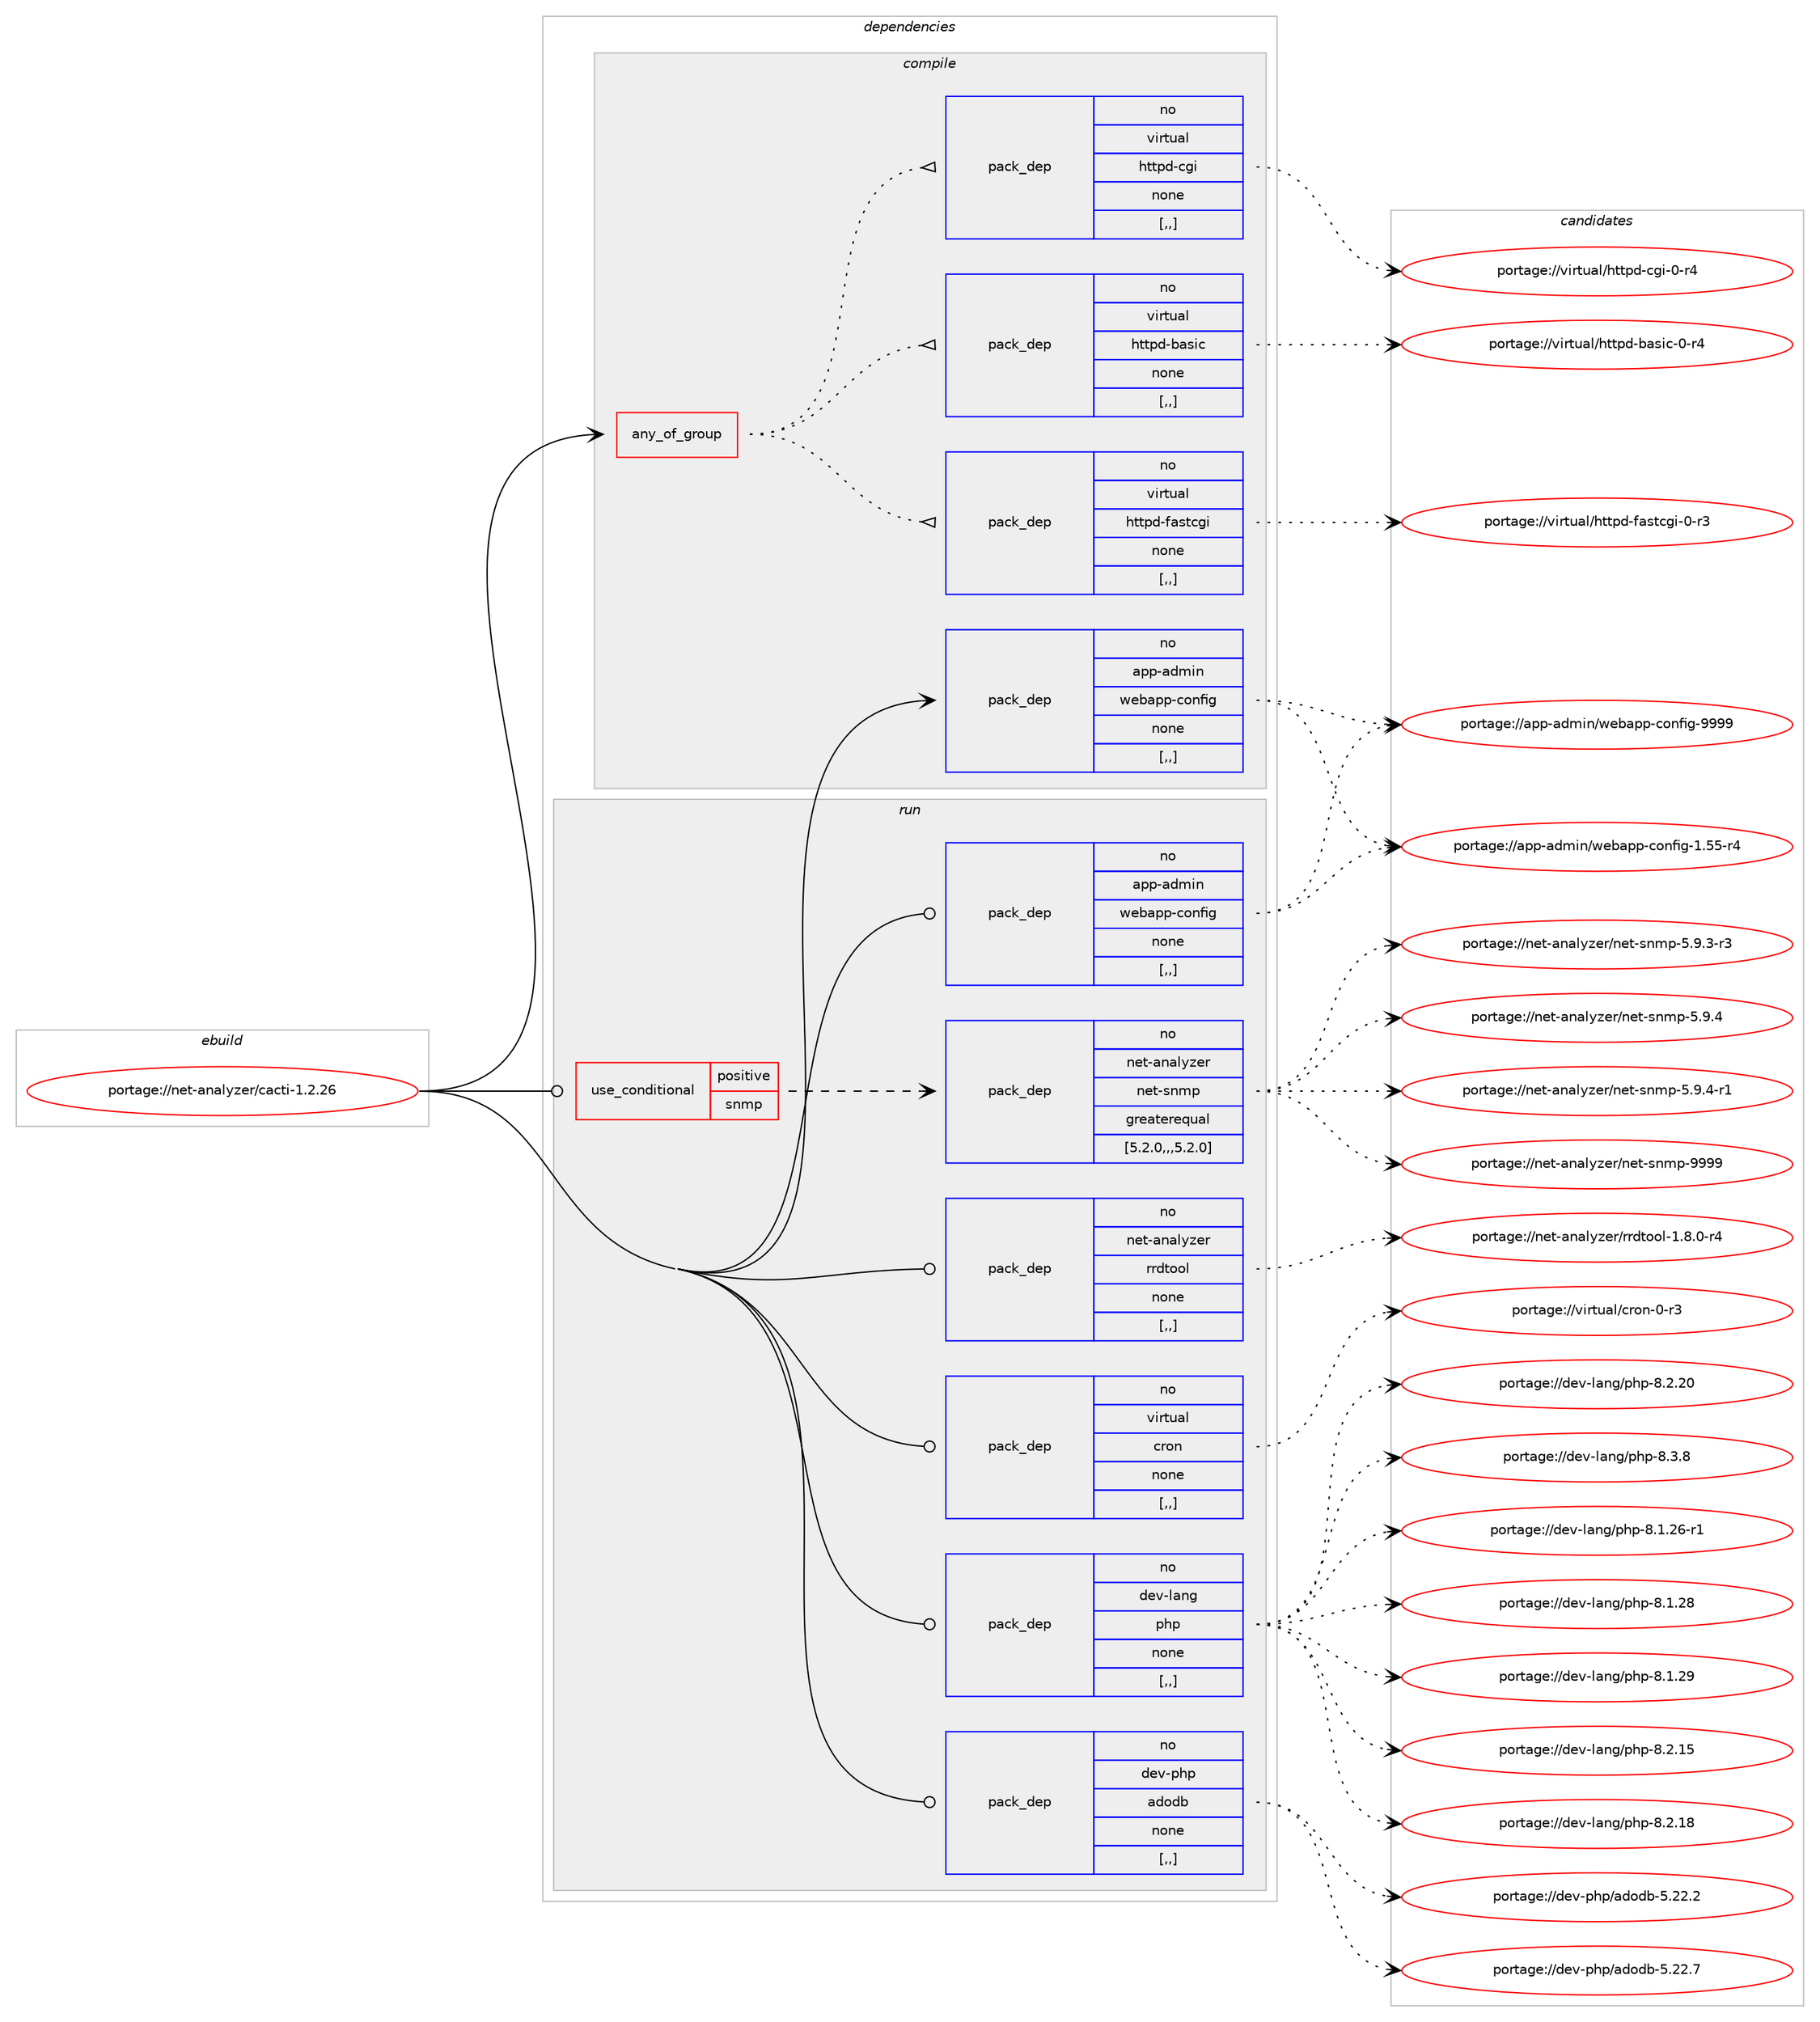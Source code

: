 digraph prolog {

# *************
# Graph options
# *************

newrank=true;
concentrate=true;
compound=true;
graph [rankdir=LR,fontname=Helvetica,fontsize=10,ranksep=1.5];#, ranksep=2.5, nodesep=0.2];
edge  [arrowhead=vee];
node  [fontname=Helvetica,fontsize=10];

# **********
# The ebuild
# **********

subgraph cluster_leftcol {
color=gray;
rank=same;
label=<<i>ebuild</i>>;
id [label="portage://net-analyzer/cacti-1.2.26", color=red, width=4, href="../net-analyzer/cacti-1.2.26.svg"];
}

# ****************
# The dependencies
# ****************

subgraph cluster_midcol {
color=gray;
label=<<i>dependencies</i>>;
subgraph cluster_compile {
fillcolor="#eeeeee";
style=filled;
label=<<i>compile</i>>;
subgraph any2324 {
dependency328599 [label=<<TABLE BORDER="0" CELLBORDER="1" CELLSPACING="0" CELLPADDING="4"><TR><TD CELLPADDING="10">any_of_group</TD></TR></TABLE>>, shape=none, color=red];subgraph pack241601 {
dependency328600 [label=<<TABLE BORDER="0" CELLBORDER="1" CELLSPACING="0" CELLPADDING="4" WIDTH="220"><TR><TD ROWSPAN="6" CELLPADDING="30">pack_dep</TD></TR><TR><TD WIDTH="110">no</TD></TR><TR><TD>virtual</TD></TR><TR><TD>httpd-basic</TD></TR><TR><TD>none</TD></TR><TR><TD>[,,]</TD></TR></TABLE>>, shape=none, color=blue];
}
dependency328599:e -> dependency328600:w [weight=20,style="dotted",arrowhead="oinv"];
subgraph pack241602 {
dependency328601 [label=<<TABLE BORDER="0" CELLBORDER="1" CELLSPACING="0" CELLPADDING="4" WIDTH="220"><TR><TD ROWSPAN="6" CELLPADDING="30">pack_dep</TD></TR><TR><TD WIDTH="110">no</TD></TR><TR><TD>virtual</TD></TR><TR><TD>httpd-cgi</TD></TR><TR><TD>none</TD></TR><TR><TD>[,,]</TD></TR></TABLE>>, shape=none, color=blue];
}
dependency328599:e -> dependency328601:w [weight=20,style="dotted",arrowhead="oinv"];
subgraph pack241603 {
dependency328602 [label=<<TABLE BORDER="0" CELLBORDER="1" CELLSPACING="0" CELLPADDING="4" WIDTH="220"><TR><TD ROWSPAN="6" CELLPADDING="30">pack_dep</TD></TR><TR><TD WIDTH="110">no</TD></TR><TR><TD>virtual</TD></TR><TR><TD>httpd-fastcgi</TD></TR><TR><TD>none</TD></TR><TR><TD>[,,]</TD></TR></TABLE>>, shape=none, color=blue];
}
dependency328599:e -> dependency328602:w [weight=20,style="dotted",arrowhead="oinv"];
}
id:e -> dependency328599:w [weight=20,style="solid",arrowhead="vee"];
subgraph pack241604 {
dependency328603 [label=<<TABLE BORDER="0" CELLBORDER="1" CELLSPACING="0" CELLPADDING="4" WIDTH="220"><TR><TD ROWSPAN="6" CELLPADDING="30">pack_dep</TD></TR><TR><TD WIDTH="110">no</TD></TR><TR><TD>app-admin</TD></TR><TR><TD>webapp-config</TD></TR><TR><TD>none</TD></TR><TR><TD>[,,]</TD></TR></TABLE>>, shape=none, color=blue];
}
id:e -> dependency328603:w [weight=20,style="solid",arrowhead="vee"];
}
subgraph cluster_compileandrun {
fillcolor="#eeeeee";
style=filled;
label=<<i>compile and run</i>>;
}
subgraph cluster_run {
fillcolor="#eeeeee";
style=filled;
label=<<i>run</i>>;
subgraph cond84506 {
dependency328604 [label=<<TABLE BORDER="0" CELLBORDER="1" CELLSPACING="0" CELLPADDING="4"><TR><TD ROWSPAN="3" CELLPADDING="10">use_conditional</TD></TR><TR><TD>positive</TD></TR><TR><TD>snmp</TD></TR></TABLE>>, shape=none, color=red];
subgraph pack241605 {
dependency328605 [label=<<TABLE BORDER="0" CELLBORDER="1" CELLSPACING="0" CELLPADDING="4" WIDTH="220"><TR><TD ROWSPAN="6" CELLPADDING="30">pack_dep</TD></TR><TR><TD WIDTH="110">no</TD></TR><TR><TD>net-analyzer</TD></TR><TR><TD>net-snmp</TD></TR><TR><TD>greaterequal</TD></TR><TR><TD>[5.2.0,,,5.2.0]</TD></TR></TABLE>>, shape=none, color=blue];
}
dependency328604:e -> dependency328605:w [weight=20,style="dashed",arrowhead="vee"];
}
id:e -> dependency328604:w [weight=20,style="solid",arrowhead="odot"];
subgraph pack241606 {
dependency328606 [label=<<TABLE BORDER="0" CELLBORDER="1" CELLSPACING="0" CELLPADDING="4" WIDTH="220"><TR><TD ROWSPAN="6" CELLPADDING="30">pack_dep</TD></TR><TR><TD WIDTH="110">no</TD></TR><TR><TD>app-admin</TD></TR><TR><TD>webapp-config</TD></TR><TR><TD>none</TD></TR><TR><TD>[,,]</TD></TR></TABLE>>, shape=none, color=blue];
}
id:e -> dependency328606:w [weight=20,style="solid",arrowhead="odot"];
subgraph pack241607 {
dependency328607 [label=<<TABLE BORDER="0" CELLBORDER="1" CELLSPACING="0" CELLPADDING="4" WIDTH="220"><TR><TD ROWSPAN="6" CELLPADDING="30">pack_dep</TD></TR><TR><TD WIDTH="110">no</TD></TR><TR><TD>dev-lang</TD></TR><TR><TD>php</TD></TR><TR><TD>none</TD></TR><TR><TD>[,,]</TD></TR></TABLE>>, shape=none, color=blue];
}
id:e -> dependency328607:w [weight=20,style="solid",arrowhead="odot"];
subgraph pack241608 {
dependency328608 [label=<<TABLE BORDER="0" CELLBORDER="1" CELLSPACING="0" CELLPADDING="4" WIDTH="220"><TR><TD ROWSPAN="6" CELLPADDING="30">pack_dep</TD></TR><TR><TD WIDTH="110">no</TD></TR><TR><TD>dev-php</TD></TR><TR><TD>adodb</TD></TR><TR><TD>none</TD></TR><TR><TD>[,,]</TD></TR></TABLE>>, shape=none, color=blue];
}
id:e -> dependency328608:w [weight=20,style="solid",arrowhead="odot"];
subgraph pack241609 {
dependency328609 [label=<<TABLE BORDER="0" CELLBORDER="1" CELLSPACING="0" CELLPADDING="4" WIDTH="220"><TR><TD ROWSPAN="6" CELLPADDING="30">pack_dep</TD></TR><TR><TD WIDTH="110">no</TD></TR><TR><TD>net-analyzer</TD></TR><TR><TD>rrdtool</TD></TR><TR><TD>none</TD></TR><TR><TD>[,,]</TD></TR></TABLE>>, shape=none, color=blue];
}
id:e -> dependency328609:w [weight=20,style="solid",arrowhead="odot"];
subgraph pack241610 {
dependency328610 [label=<<TABLE BORDER="0" CELLBORDER="1" CELLSPACING="0" CELLPADDING="4" WIDTH="220"><TR><TD ROWSPAN="6" CELLPADDING="30">pack_dep</TD></TR><TR><TD WIDTH="110">no</TD></TR><TR><TD>virtual</TD></TR><TR><TD>cron</TD></TR><TR><TD>none</TD></TR><TR><TD>[,,]</TD></TR></TABLE>>, shape=none, color=blue];
}
id:e -> dependency328610:w [weight=20,style="solid",arrowhead="odot"];
}
}

# **************
# The candidates
# **************

subgraph cluster_choices {
rank=same;
color=gray;
label=<<i>candidates</i>>;

subgraph choice241601 {
color=black;
nodesep=1;
choice11810511411611797108471041161161121004598971151059945484511452 [label="portage://virtual/httpd-basic-0-r4", color=red, width=4,href="../virtual/httpd-basic-0-r4.svg"];
dependency328600:e -> choice11810511411611797108471041161161121004598971151059945484511452:w [style=dotted,weight="100"];
}
subgraph choice241602 {
color=black;
nodesep=1;
choice1181051141161179710847104116116112100459910310545484511452 [label="portage://virtual/httpd-cgi-0-r4", color=red, width=4,href="../virtual/httpd-cgi-0-r4.svg"];
dependency328601:e -> choice1181051141161179710847104116116112100459910310545484511452:w [style=dotted,weight="100"];
}
subgraph choice241603 {
color=black;
nodesep=1;
choice118105114116117971084710411611611210045102971151169910310545484511451 [label="portage://virtual/httpd-fastcgi-0-r3", color=red, width=4,href="../virtual/httpd-fastcgi-0-r3.svg"];
dependency328602:e -> choice118105114116117971084710411611611210045102971151169910310545484511451:w [style=dotted,weight="100"];
}
subgraph choice241604 {
color=black;
nodesep=1;
choice971121124597100109105110471191019897112112459911111010210510345494653534511452 [label="portage://app-admin/webapp-config-1.55-r4", color=red, width=4,href="../app-admin/webapp-config-1.55-r4.svg"];
choice97112112459710010910511047119101989711211245991111101021051034557575757 [label="portage://app-admin/webapp-config-9999", color=red, width=4,href="../app-admin/webapp-config-9999.svg"];
dependency328603:e -> choice971121124597100109105110471191019897112112459911111010210510345494653534511452:w [style=dotted,weight="100"];
dependency328603:e -> choice97112112459710010910511047119101989711211245991111101021051034557575757:w [style=dotted,weight="100"];
}
subgraph choice241605 {
color=black;
nodesep=1;
choice11010111645971109710812112210111447110101116451151101091124553465746514511451 [label="portage://net-analyzer/net-snmp-5.9.3-r3", color=red, width=4,href="../net-analyzer/net-snmp-5.9.3-r3.svg"];
choice1101011164597110971081211221011144711010111645115110109112455346574652 [label="portage://net-analyzer/net-snmp-5.9.4", color=red, width=4,href="../net-analyzer/net-snmp-5.9.4.svg"];
choice11010111645971109710812112210111447110101116451151101091124553465746524511449 [label="portage://net-analyzer/net-snmp-5.9.4-r1", color=red, width=4,href="../net-analyzer/net-snmp-5.9.4-r1.svg"];
choice11010111645971109710812112210111447110101116451151101091124557575757 [label="portage://net-analyzer/net-snmp-9999", color=red, width=4,href="../net-analyzer/net-snmp-9999.svg"];
dependency328605:e -> choice11010111645971109710812112210111447110101116451151101091124553465746514511451:w [style=dotted,weight="100"];
dependency328605:e -> choice1101011164597110971081211221011144711010111645115110109112455346574652:w [style=dotted,weight="100"];
dependency328605:e -> choice11010111645971109710812112210111447110101116451151101091124553465746524511449:w [style=dotted,weight="100"];
dependency328605:e -> choice11010111645971109710812112210111447110101116451151101091124557575757:w [style=dotted,weight="100"];
}
subgraph choice241606 {
color=black;
nodesep=1;
choice971121124597100109105110471191019897112112459911111010210510345494653534511452 [label="portage://app-admin/webapp-config-1.55-r4", color=red, width=4,href="../app-admin/webapp-config-1.55-r4.svg"];
choice97112112459710010910511047119101989711211245991111101021051034557575757 [label="portage://app-admin/webapp-config-9999", color=red, width=4,href="../app-admin/webapp-config-9999.svg"];
dependency328606:e -> choice971121124597100109105110471191019897112112459911111010210510345494653534511452:w [style=dotted,weight="100"];
dependency328606:e -> choice97112112459710010910511047119101989711211245991111101021051034557575757:w [style=dotted,weight="100"];
}
subgraph choice241607 {
color=black;
nodesep=1;
choice100101118451089711010347112104112455646494650544511449 [label="portage://dev-lang/php-8.1.26-r1", color=red, width=4,href="../dev-lang/php-8.1.26-r1.svg"];
choice10010111845108971101034711210411245564649465056 [label="portage://dev-lang/php-8.1.28", color=red, width=4,href="../dev-lang/php-8.1.28.svg"];
choice10010111845108971101034711210411245564649465057 [label="portage://dev-lang/php-8.1.29", color=red, width=4,href="../dev-lang/php-8.1.29.svg"];
choice10010111845108971101034711210411245564650464953 [label="portage://dev-lang/php-8.2.15", color=red, width=4,href="../dev-lang/php-8.2.15.svg"];
choice10010111845108971101034711210411245564650464956 [label="portage://dev-lang/php-8.2.18", color=red, width=4,href="../dev-lang/php-8.2.18.svg"];
choice10010111845108971101034711210411245564650465048 [label="portage://dev-lang/php-8.2.20", color=red, width=4,href="../dev-lang/php-8.2.20.svg"];
choice100101118451089711010347112104112455646514656 [label="portage://dev-lang/php-8.3.8", color=red, width=4,href="../dev-lang/php-8.3.8.svg"];
dependency328607:e -> choice100101118451089711010347112104112455646494650544511449:w [style=dotted,weight="100"];
dependency328607:e -> choice10010111845108971101034711210411245564649465056:w [style=dotted,weight="100"];
dependency328607:e -> choice10010111845108971101034711210411245564649465057:w [style=dotted,weight="100"];
dependency328607:e -> choice10010111845108971101034711210411245564650464953:w [style=dotted,weight="100"];
dependency328607:e -> choice10010111845108971101034711210411245564650464956:w [style=dotted,weight="100"];
dependency328607:e -> choice10010111845108971101034711210411245564650465048:w [style=dotted,weight="100"];
dependency328607:e -> choice100101118451089711010347112104112455646514656:w [style=dotted,weight="100"];
}
subgraph choice241608 {
color=black;
nodesep=1;
choice1001011184511210411247971001111009845534650504650 [label="portage://dev-php/adodb-5.22.2", color=red, width=4,href="../dev-php/adodb-5.22.2.svg"];
choice1001011184511210411247971001111009845534650504655 [label="portage://dev-php/adodb-5.22.7", color=red, width=4,href="../dev-php/adodb-5.22.7.svg"];
dependency328608:e -> choice1001011184511210411247971001111009845534650504650:w [style=dotted,weight="100"];
dependency328608:e -> choice1001011184511210411247971001111009845534650504655:w [style=dotted,weight="100"];
}
subgraph choice241609 {
color=black;
nodesep=1;
choice110101116459711097108121122101114471141141001161111111084549465646484511452 [label="portage://net-analyzer/rrdtool-1.8.0-r4", color=red, width=4,href="../net-analyzer/rrdtool-1.8.0-r4.svg"];
dependency328609:e -> choice110101116459711097108121122101114471141141001161111111084549465646484511452:w [style=dotted,weight="100"];
}
subgraph choice241610 {
color=black;
nodesep=1;
choice11810511411611797108479911411111045484511451 [label="portage://virtual/cron-0-r3", color=red, width=4,href="../virtual/cron-0-r3.svg"];
dependency328610:e -> choice11810511411611797108479911411111045484511451:w [style=dotted,weight="100"];
}
}

}
